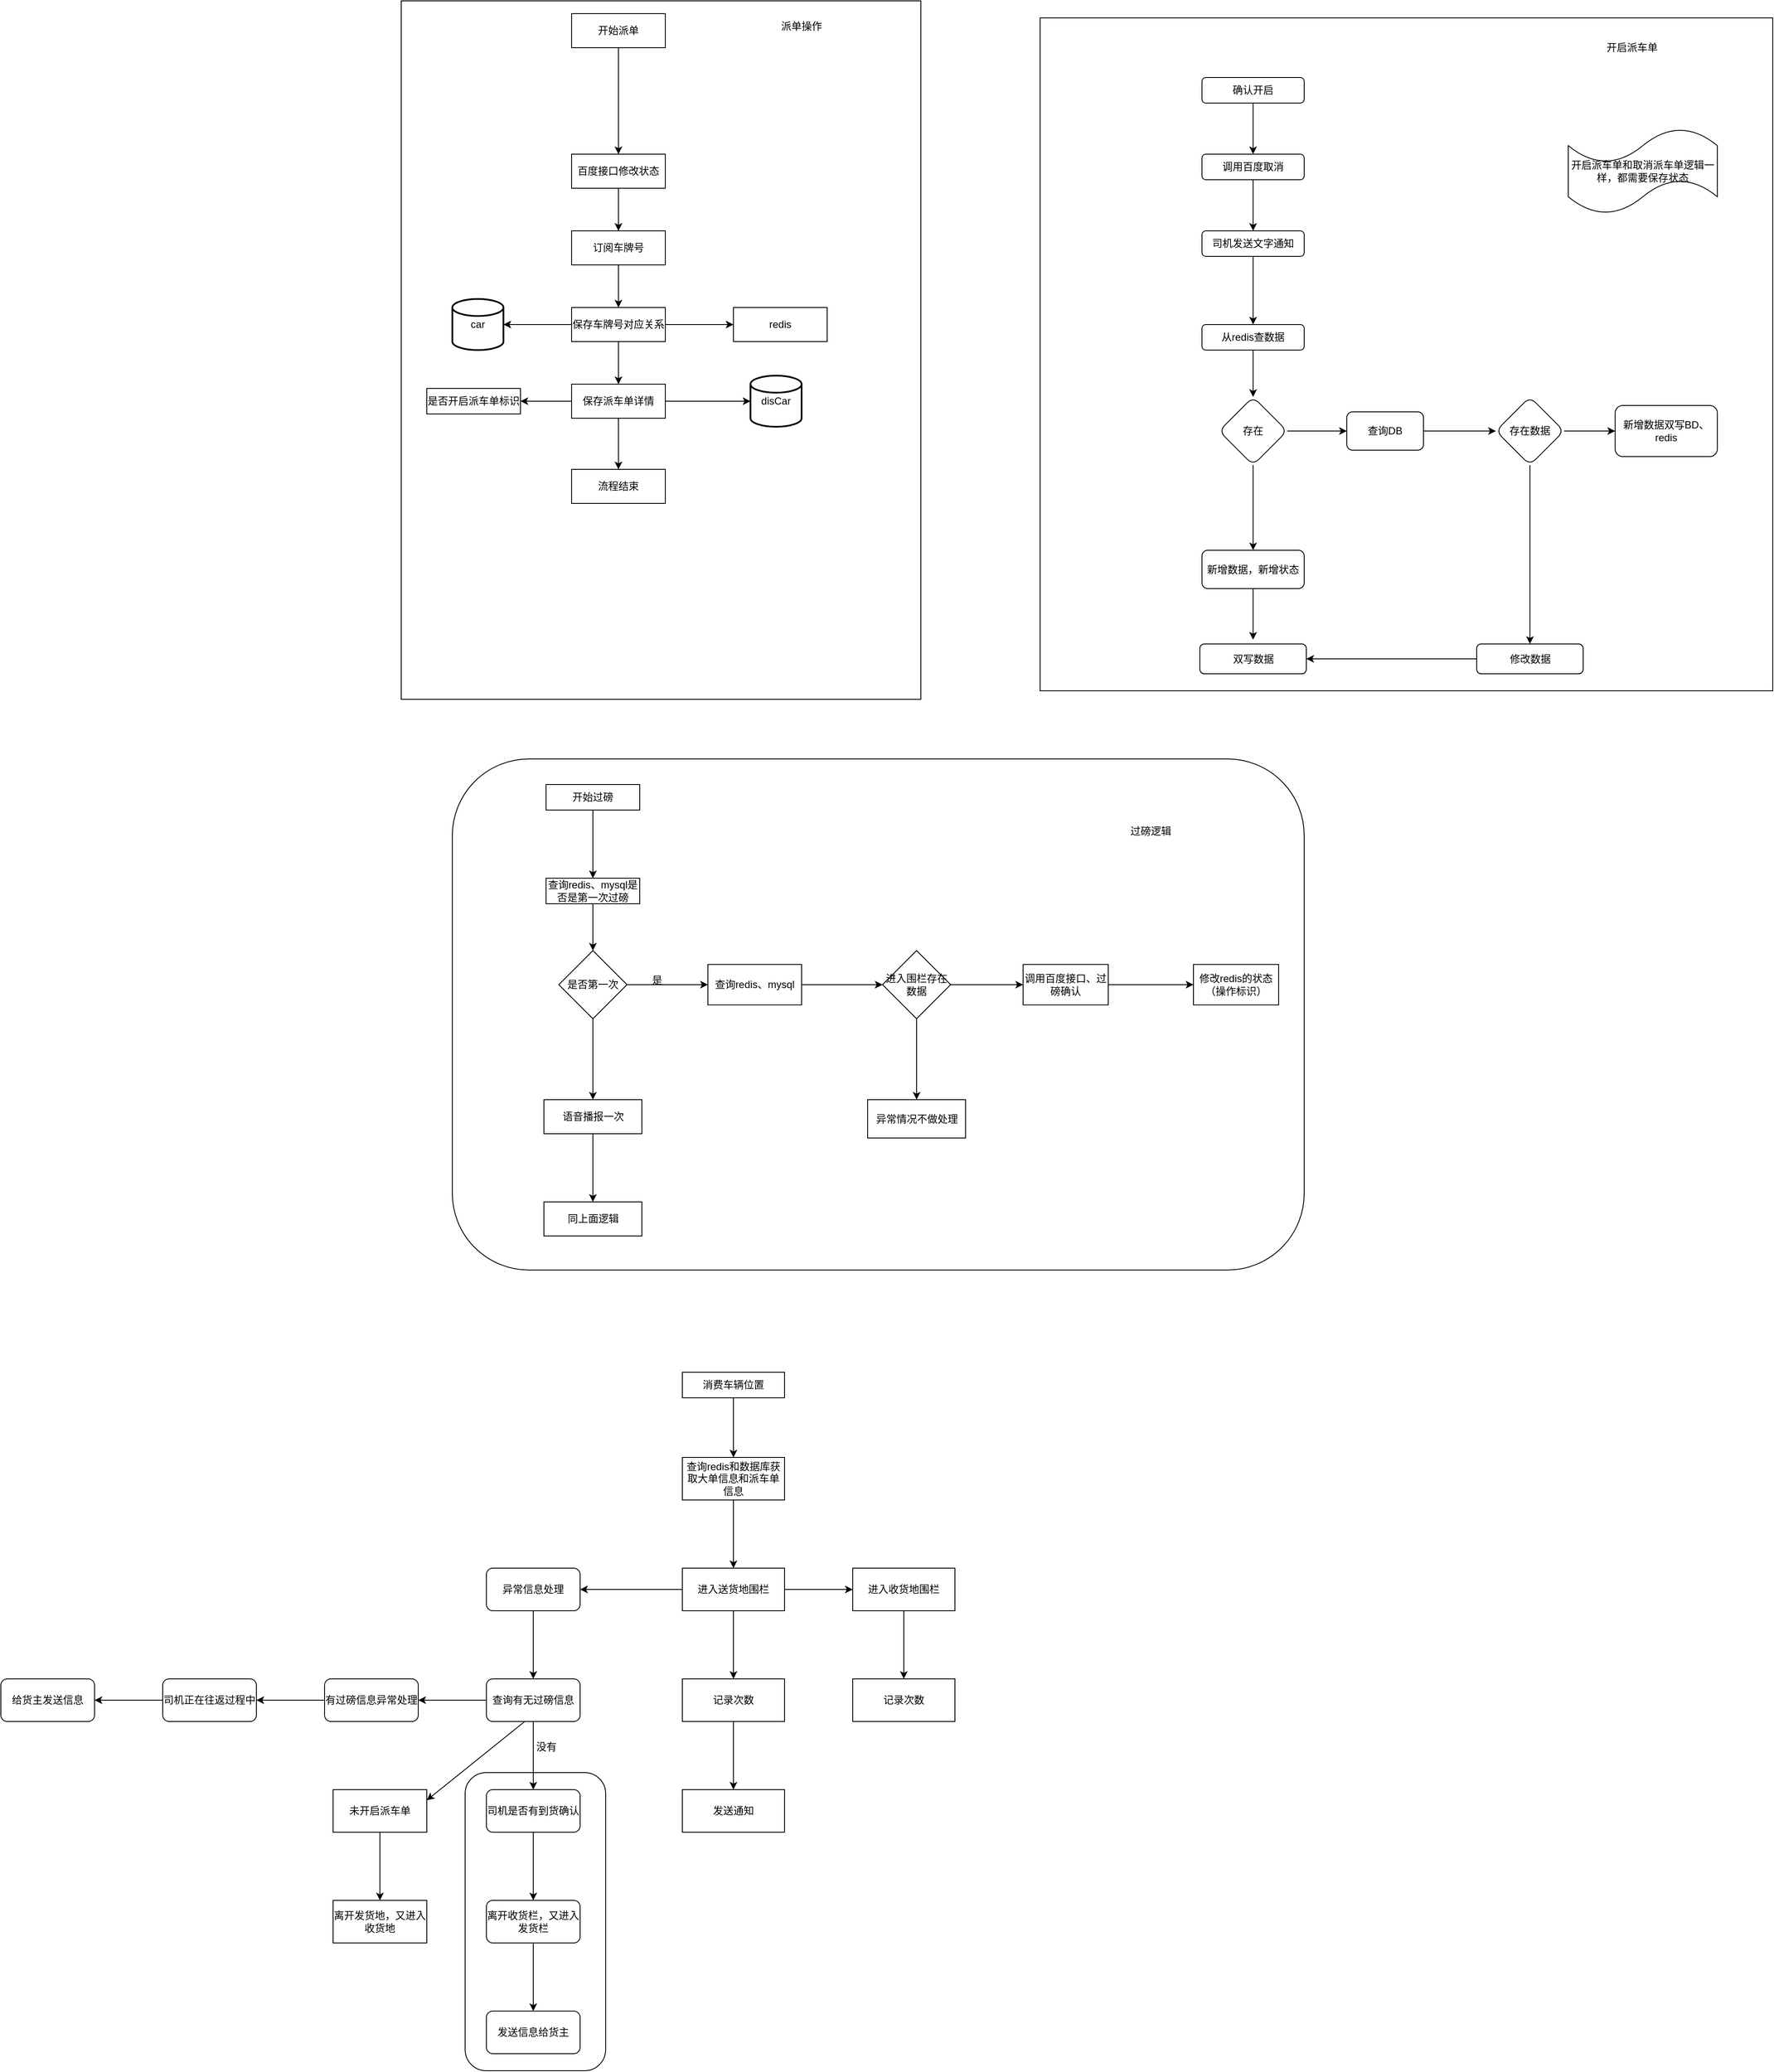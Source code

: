 <mxfile version="21.0.2" type="github" pages="3">
  <diagram name="第 1 页" id="xpgsP24Q8yST1N1dYpLn">
    <mxGraphModel dx="1655" dy="900" grid="1" gridSize="10" guides="1" tooltips="1" connect="1" arrows="1" fold="1" page="1" pageScale="1" pageWidth="2339" pageHeight="3300" math="0" shadow="0">
      <root>
        <mxCell id="0" />
        <mxCell id="1" parent="0" />
        <mxCell id="80T7CH2zztr_whJAa2gL-91" value="" style="rounded=1;whiteSpace=wrap;html=1;labelBackgroundColor=none;" parent="1" vertex="1">
          <mxGeometry x="610" y="960" width="1000" height="600" as="geometry" />
        </mxCell>
        <mxCell id="80T7CH2zztr_whJAa2gL-60" value="" style="rounded=0;whiteSpace=wrap;html=1;container=0;labelBackgroundColor=none;" parent="1" vertex="1">
          <mxGeometry x="1300" y="90" width="860" height="790" as="geometry" />
        </mxCell>
        <mxCell id="80T7CH2zztr_whJAa2gL-34" value="" style="edgeStyle=orthogonalEdgeStyle;rounded=0;orthogonalLoop=1;jettySize=auto;html=1;labelBackgroundColor=none;fontColor=default;" parent="1" source="80T7CH2zztr_whJAa2gL-32" target="80T7CH2zztr_whJAa2gL-33" edge="1">
          <mxGeometry relative="1" as="geometry" />
        </mxCell>
        <mxCell id="80T7CH2zztr_whJAa2gL-32" value="确认开启" style="rounded=1;whiteSpace=wrap;html=1;labelBackgroundColor=none;" parent="1" vertex="1">
          <mxGeometry x="1490" y="160" width="120" height="30" as="geometry" />
        </mxCell>
        <mxCell id="80T7CH2zztr_whJAa2gL-36" value="" style="edgeStyle=orthogonalEdgeStyle;rounded=0;orthogonalLoop=1;jettySize=auto;html=1;labelBackgroundColor=none;fontColor=default;" parent="1" source="80T7CH2zztr_whJAa2gL-33" target="80T7CH2zztr_whJAa2gL-35" edge="1">
          <mxGeometry relative="1" as="geometry" />
        </mxCell>
        <mxCell id="80T7CH2zztr_whJAa2gL-33" value="调用百度取消" style="rounded=1;whiteSpace=wrap;html=1;labelBackgroundColor=none;" parent="1" vertex="1">
          <mxGeometry x="1490" y="250" width="120" height="30" as="geometry" />
        </mxCell>
        <mxCell id="80T7CH2zztr_whJAa2gL-40" value="" style="edgeStyle=orthogonalEdgeStyle;rounded=0;orthogonalLoop=1;jettySize=auto;html=1;labelBackgroundColor=none;fontColor=default;" parent="1" source="80T7CH2zztr_whJAa2gL-35" target="80T7CH2zztr_whJAa2gL-39" edge="1">
          <mxGeometry relative="1" as="geometry" />
        </mxCell>
        <mxCell id="80T7CH2zztr_whJAa2gL-35" value="司机发送文字通知" style="rounded=1;whiteSpace=wrap;html=1;labelBackgroundColor=none;" parent="1" vertex="1">
          <mxGeometry x="1490" y="340" width="120" height="30" as="geometry" />
        </mxCell>
        <mxCell id="80T7CH2zztr_whJAa2gL-42" value="" style="edgeStyle=orthogonalEdgeStyle;rounded=0;orthogonalLoop=1;jettySize=auto;html=1;labelBackgroundColor=none;fontColor=default;" parent="1" source="80T7CH2zztr_whJAa2gL-39" target="80T7CH2zztr_whJAa2gL-41" edge="1">
          <mxGeometry relative="1" as="geometry" />
        </mxCell>
        <mxCell id="80T7CH2zztr_whJAa2gL-39" value="从redis查数据" style="rounded=1;whiteSpace=wrap;html=1;labelBackgroundColor=none;" parent="1" vertex="1">
          <mxGeometry x="1490" y="450" width="120" height="30" as="geometry" />
        </mxCell>
        <mxCell id="80T7CH2zztr_whJAa2gL-44" value="" style="edgeStyle=orthogonalEdgeStyle;rounded=0;orthogonalLoop=1;jettySize=auto;html=1;labelBackgroundColor=none;fontColor=default;" parent="1" source="80T7CH2zztr_whJAa2gL-41" target="80T7CH2zztr_whJAa2gL-43" edge="1">
          <mxGeometry relative="1" as="geometry" />
        </mxCell>
        <mxCell id="80T7CH2zztr_whJAa2gL-48" value="" style="edgeStyle=orthogonalEdgeStyle;rounded=0;orthogonalLoop=1;jettySize=auto;html=1;labelBackgroundColor=none;fontColor=default;" parent="1" source="80T7CH2zztr_whJAa2gL-41" target="80T7CH2zztr_whJAa2gL-47" edge="1">
          <mxGeometry relative="1" as="geometry" />
        </mxCell>
        <mxCell id="80T7CH2zztr_whJAa2gL-41" value="存在" style="rhombus;whiteSpace=wrap;html=1;rounded=1;labelBackgroundColor=none;" parent="1" vertex="1">
          <mxGeometry x="1510" y="535" width="80" height="80" as="geometry" />
        </mxCell>
        <mxCell id="80T7CH2zztr_whJAa2gL-52" value="" style="edgeStyle=orthogonalEdgeStyle;rounded=0;orthogonalLoop=1;jettySize=auto;html=1;labelBackgroundColor=none;fontColor=default;" parent="1" source="80T7CH2zztr_whJAa2gL-43" target="80T7CH2zztr_whJAa2gL-51" edge="1">
          <mxGeometry relative="1" as="geometry" />
        </mxCell>
        <mxCell id="80T7CH2zztr_whJAa2gL-43" value="查询DB" style="whiteSpace=wrap;html=1;rounded=1;labelBackgroundColor=none;" parent="1" vertex="1">
          <mxGeometry x="1660" y="552.5" width="90" height="45" as="geometry" />
        </mxCell>
        <mxCell id="80T7CH2zztr_whJAa2gL-59" value="" style="edgeStyle=orthogonalEdgeStyle;rounded=0;orthogonalLoop=1;jettySize=auto;html=1;labelBackgroundColor=none;fontColor=default;" parent="1" source="80T7CH2zztr_whJAa2gL-47" edge="1">
          <mxGeometry relative="1" as="geometry">
            <mxPoint x="1550" y="820" as="targetPoint" />
          </mxGeometry>
        </mxCell>
        <mxCell id="80T7CH2zztr_whJAa2gL-47" value="新增数据，新增状态" style="whiteSpace=wrap;html=1;rounded=1;labelBackgroundColor=none;" parent="1" vertex="1">
          <mxGeometry x="1490" y="715" width="120" height="45" as="geometry" />
        </mxCell>
        <mxCell id="80T7CH2zztr_whJAa2gL-54" value="" style="edgeStyle=orthogonalEdgeStyle;rounded=0;orthogonalLoop=1;jettySize=auto;html=1;labelBackgroundColor=none;fontColor=default;" parent="1" source="80T7CH2zztr_whJAa2gL-51" target="80T7CH2zztr_whJAa2gL-53" edge="1">
          <mxGeometry relative="1" as="geometry" />
        </mxCell>
        <mxCell id="80T7CH2zztr_whJAa2gL-56" value="" style="edgeStyle=orthogonalEdgeStyle;rounded=0;orthogonalLoop=1;jettySize=auto;html=1;labelBackgroundColor=none;fontColor=default;" parent="1" source="80T7CH2zztr_whJAa2gL-51" target="80T7CH2zztr_whJAa2gL-55" edge="1">
          <mxGeometry relative="1" as="geometry" />
        </mxCell>
        <mxCell id="80T7CH2zztr_whJAa2gL-51" value="存在数据" style="rhombus;whiteSpace=wrap;html=1;rounded=1;labelBackgroundColor=none;" parent="1" vertex="1">
          <mxGeometry x="1835" y="535" width="80" height="80" as="geometry" />
        </mxCell>
        <mxCell id="80T7CH2zztr_whJAa2gL-53" value="新增数据双写BD、redis" style="whiteSpace=wrap;html=1;rounded=1;labelBackgroundColor=none;" parent="1" vertex="1">
          <mxGeometry x="1975" y="545" width="120" height="60" as="geometry" />
        </mxCell>
        <mxCell id="80T7CH2zztr_whJAa2gL-66" value="" style="edgeStyle=orthogonalEdgeStyle;rounded=0;orthogonalLoop=1;jettySize=auto;html=1;labelBackgroundColor=none;fontColor=default;" parent="1" source="80T7CH2zztr_whJAa2gL-55" target="80T7CH2zztr_whJAa2gL-65" edge="1">
          <mxGeometry relative="1" as="geometry" />
        </mxCell>
        <mxCell id="80T7CH2zztr_whJAa2gL-55" value="修改数据" style="whiteSpace=wrap;html=1;rounded=1;labelBackgroundColor=none;" parent="1" vertex="1">
          <mxGeometry x="1812.5" y="825" width="125" height="35" as="geometry" />
        </mxCell>
        <mxCell id="80T7CH2zztr_whJAa2gL-65" value="双写数据" style="whiteSpace=wrap;html=1;rounded=1;labelBackgroundColor=none;" parent="1" vertex="1">
          <mxGeometry x="1487.5" y="825" width="125" height="35" as="geometry" />
        </mxCell>
        <mxCell id="80T7CH2zztr_whJAa2gL-67" value="开启派车单" style="text;html=1;strokeColor=none;fillColor=none;align=center;verticalAlign=middle;whiteSpace=wrap;rounded=0;labelBackgroundColor=none;" parent="1" vertex="1">
          <mxGeometry x="1950" y="110" width="90" height="30" as="geometry" />
        </mxCell>
        <mxCell id="80T7CH2zztr_whJAa2gL-70" value="" style="edgeStyle=orthogonalEdgeStyle;rounded=0;orthogonalLoop=1;jettySize=auto;html=1;labelBackgroundColor=none;fontColor=default;" parent="1" source="80T7CH2zztr_whJAa2gL-68" target="80T7CH2zztr_whJAa2gL-69" edge="1">
          <mxGeometry relative="1" as="geometry" />
        </mxCell>
        <mxCell id="80T7CH2zztr_whJAa2gL-68" value="开始过磅" style="rounded=0;whiteSpace=wrap;html=1;labelBackgroundColor=none;" parent="1" vertex="1">
          <mxGeometry x="720" y="990" width="110" height="30" as="geometry" />
        </mxCell>
        <mxCell id="80T7CH2zztr_whJAa2gL-72" value="" style="edgeStyle=orthogonalEdgeStyle;rounded=0;orthogonalLoop=1;jettySize=auto;html=1;labelBackgroundColor=none;fontColor=default;" parent="1" source="80T7CH2zztr_whJAa2gL-69" target="80T7CH2zztr_whJAa2gL-71" edge="1">
          <mxGeometry relative="1" as="geometry" />
        </mxCell>
        <mxCell id="80T7CH2zztr_whJAa2gL-69" value="查询redis、mysql是否是第一次过磅" style="rounded=0;whiteSpace=wrap;html=1;labelBackgroundColor=none;" parent="1" vertex="1">
          <mxGeometry x="720" y="1100" width="110" height="30" as="geometry" />
        </mxCell>
        <mxCell id="80T7CH2zztr_whJAa2gL-74" value="" style="edgeStyle=orthogonalEdgeStyle;rounded=0;orthogonalLoop=1;jettySize=auto;html=1;labelBackgroundColor=none;fontColor=default;" parent="1" source="80T7CH2zztr_whJAa2gL-71" target="80T7CH2zztr_whJAa2gL-73" edge="1">
          <mxGeometry relative="1" as="geometry" />
        </mxCell>
        <mxCell id="80T7CH2zztr_whJAa2gL-88" value="" style="edgeStyle=orthogonalEdgeStyle;rounded=0;orthogonalLoop=1;jettySize=auto;html=1;labelBackgroundColor=none;fontColor=default;" parent="1" source="80T7CH2zztr_whJAa2gL-71" target="80T7CH2zztr_whJAa2gL-87" edge="1">
          <mxGeometry relative="1" as="geometry" />
        </mxCell>
        <mxCell id="80T7CH2zztr_whJAa2gL-71" value="是否第一次" style="rhombus;whiteSpace=wrap;html=1;rounded=0;labelBackgroundColor=none;" parent="1" vertex="1">
          <mxGeometry x="735" y="1185" width="80" height="80" as="geometry" />
        </mxCell>
        <mxCell id="80T7CH2zztr_whJAa2gL-78" value="" style="edgeStyle=orthogonalEdgeStyle;rounded=0;orthogonalLoop=1;jettySize=auto;html=1;labelBackgroundColor=none;fontColor=default;" parent="1" source="80T7CH2zztr_whJAa2gL-73" target="80T7CH2zztr_whJAa2gL-77" edge="1">
          <mxGeometry relative="1" as="geometry" />
        </mxCell>
        <mxCell id="80T7CH2zztr_whJAa2gL-73" value="查询redis、mysql" style="whiteSpace=wrap;html=1;rounded=0;labelBackgroundColor=none;" parent="1" vertex="1">
          <mxGeometry x="910" y="1201.25" width="110" height="47.5" as="geometry" />
        </mxCell>
        <mxCell id="80T7CH2zztr_whJAa2gL-81" value="" style="edgeStyle=orthogonalEdgeStyle;rounded=0;orthogonalLoop=1;jettySize=auto;html=1;labelBackgroundColor=none;fontColor=default;" parent="1" source="80T7CH2zztr_whJAa2gL-77" target="80T7CH2zztr_whJAa2gL-80" edge="1">
          <mxGeometry relative="1" as="geometry" />
        </mxCell>
        <mxCell id="80T7CH2zztr_whJAa2gL-85" value="" style="edgeStyle=orthogonalEdgeStyle;rounded=0;orthogonalLoop=1;jettySize=auto;html=1;labelBackgroundColor=none;fontColor=default;" parent="1" source="80T7CH2zztr_whJAa2gL-77" target="80T7CH2zztr_whJAa2gL-84" edge="1">
          <mxGeometry relative="1" as="geometry" />
        </mxCell>
        <mxCell id="80T7CH2zztr_whJAa2gL-77" value="进入围栏存在数据" style="rhombus;whiteSpace=wrap;html=1;rounded=0;labelBackgroundColor=none;" parent="1" vertex="1">
          <mxGeometry x="1115" y="1185" width="80" height="80" as="geometry" />
        </mxCell>
        <mxCell id="80T7CH2zztr_whJAa2gL-83" value="" style="edgeStyle=orthogonalEdgeStyle;rounded=0;orthogonalLoop=1;jettySize=auto;html=1;labelBackgroundColor=none;fontColor=default;" parent="1" source="80T7CH2zztr_whJAa2gL-80" target="80T7CH2zztr_whJAa2gL-82" edge="1">
          <mxGeometry relative="1" as="geometry" />
        </mxCell>
        <mxCell id="80T7CH2zztr_whJAa2gL-80" value="调用百度接口、过磅确认" style="whiteSpace=wrap;html=1;rounded=0;labelBackgroundColor=none;" parent="1" vertex="1">
          <mxGeometry x="1280" y="1201.25" width="100" height="47.5" as="geometry" />
        </mxCell>
        <mxCell id="80T7CH2zztr_whJAa2gL-82" value="修改redis的状态（操作标识）" style="whiteSpace=wrap;html=1;rounded=0;labelBackgroundColor=none;" parent="1" vertex="1">
          <mxGeometry x="1480" y="1201.25" width="100" height="47.5" as="geometry" />
        </mxCell>
        <mxCell id="80T7CH2zztr_whJAa2gL-84" value="异常情况不做处理" style="whiteSpace=wrap;html=1;rounded=0;labelBackgroundColor=none;" parent="1" vertex="1">
          <mxGeometry x="1097.5" y="1360" width="115" height="45" as="geometry" />
        </mxCell>
        <mxCell id="80T7CH2zztr_whJAa2gL-86" value="是" style="text;html=1;align=center;verticalAlign=middle;resizable=0;points=[];autosize=1;strokeColor=none;fillColor=none;labelBackgroundColor=none;" parent="1" vertex="1">
          <mxGeometry x="830" y="1205" width="40" height="30" as="geometry" />
        </mxCell>
        <mxCell id="80T7CH2zztr_whJAa2gL-90" value="" style="edgeStyle=orthogonalEdgeStyle;rounded=0;orthogonalLoop=1;jettySize=auto;html=1;labelBackgroundColor=none;fontColor=default;" parent="1" source="80T7CH2zztr_whJAa2gL-87" target="80T7CH2zztr_whJAa2gL-89" edge="1">
          <mxGeometry relative="1" as="geometry" />
        </mxCell>
        <mxCell id="80T7CH2zztr_whJAa2gL-87" value="语音播报一次" style="whiteSpace=wrap;html=1;rounded=0;labelBackgroundColor=none;" parent="1" vertex="1">
          <mxGeometry x="717.5" y="1360" width="115" height="40" as="geometry" />
        </mxCell>
        <mxCell id="80T7CH2zztr_whJAa2gL-89" value="同上面逻辑" style="whiteSpace=wrap;html=1;rounded=0;labelBackgroundColor=none;" parent="1" vertex="1">
          <mxGeometry x="717.5" y="1480" width="115" height="40" as="geometry" />
        </mxCell>
        <mxCell id="80T7CH2zztr_whJAa2gL-92" value="过磅逻辑" style="text;html=1;strokeColor=none;fillColor=none;align=center;verticalAlign=middle;whiteSpace=wrap;rounded=0;labelBackgroundColor=none;" parent="1" vertex="1">
          <mxGeometry x="1400" y="1030" width="60" height="30" as="geometry" />
        </mxCell>
        <mxCell id="80T7CH2zztr_whJAa2gL-93" value="开启派车单和取消派车单逻辑一样，都需要保存状态" style="shape=tape;whiteSpace=wrap;html=1;labelBackgroundColor=none;" parent="1" vertex="1">
          <mxGeometry x="1920" y="220" width="175" height="100" as="geometry" />
        </mxCell>
        <mxCell id="80T7CH2zztr_whJAa2gL-133" value="" style="edgeStyle=orthogonalEdgeStyle;rounded=0;orthogonalLoop=1;jettySize=auto;html=1;labelBackgroundColor=none;fontColor=default;" parent="1" source="80T7CH2zztr_whJAa2gL-130" target="80T7CH2zztr_whJAa2gL-132" edge="1">
          <mxGeometry relative="1" as="geometry" />
        </mxCell>
        <mxCell id="80T7CH2zztr_whJAa2gL-132" value="给货主发送信息" style="rounded=1;whiteSpace=wrap;html=1;labelBackgroundColor=none;" parent="1" vertex="1">
          <mxGeometry x="80" y="2040" width="110" height="50" as="geometry" />
        </mxCell>
        <mxCell id="hD3RiUdLxanTRxSvfHo--1" value="" style="group" vertex="1" connectable="0" parent="1">
          <mxGeometry x="550" y="70" width="610" height="820" as="geometry" />
        </mxCell>
        <mxCell id="80T7CH2zztr_whJAa2gL-30" value="" style="rounded=0;whiteSpace=wrap;html=1;labelBackgroundColor=none;" parent="hD3RiUdLxanTRxSvfHo--1" vertex="1">
          <mxGeometry width="610" height="820" as="geometry" />
        </mxCell>
        <mxCell id="80T7CH2zztr_whJAa2gL-3" value="开始派单" style="rounded=0;whiteSpace=wrap;html=1;labelBackgroundColor=none;" parent="hD3RiUdLxanTRxSvfHo--1" vertex="1">
          <mxGeometry x="200" y="15" width="110" height="40" as="geometry" />
        </mxCell>
        <mxCell id="80T7CH2zztr_whJAa2gL-6" value="百度接口修改状态" style="html=1;whiteSpace=wrap;labelBackgroundColor=none;" parent="hD3RiUdLxanTRxSvfHo--1" vertex="1">
          <mxGeometry x="200" y="180" width="110" height="40" as="geometry" />
        </mxCell>
        <mxCell id="80T7CH2zztr_whJAa2gL-8" value="" style="edgeStyle=orthogonalEdgeStyle;rounded=0;orthogonalLoop=1;jettySize=auto;html=1;labelBackgroundColor=none;fontColor=default;" parent="hD3RiUdLxanTRxSvfHo--1" source="80T7CH2zztr_whJAa2gL-3" target="80T7CH2zztr_whJAa2gL-6" edge="1">
          <mxGeometry relative="1" as="geometry" />
        </mxCell>
        <mxCell id="80T7CH2zztr_whJAa2gL-24" value="订阅车牌号" style="html=1;whiteSpace=wrap;labelBackgroundColor=none;" parent="hD3RiUdLxanTRxSvfHo--1" vertex="1">
          <mxGeometry x="200" y="270" width="110" height="40" as="geometry" />
        </mxCell>
        <mxCell id="80T7CH2zztr_whJAa2gL-25" value="" style="edgeStyle=orthogonalEdgeStyle;rounded=0;orthogonalLoop=1;jettySize=auto;html=1;labelBackgroundColor=none;fontColor=default;" parent="hD3RiUdLxanTRxSvfHo--1" source="80T7CH2zztr_whJAa2gL-6" target="80T7CH2zztr_whJAa2gL-24" edge="1">
          <mxGeometry relative="1" as="geometry" />
        </mxCell>
        <mxCell id="80T7CH2zztr_whJAa2gL-28" value="" style="edgeStyle=orthogonalEdgeStyle;rounded=0;orthogonalLoop=1;jettySize=auto;html=1;labelBackgroundColor=none;fontColor=default;" parent="hD3RiUdLxanTRxSvfHo--1" source="80T7CH2zztr_whJAa2gL-5" edge="1">
          <mxGeometry relative="1" as="geometry">
            <mxPoint x="120" y="380" as="targetPoint" />
          </mxGeometry>
        </mxCell>
        <mxCell id="80T7CH2zztr_whJAa2gL-5" value="保存车牌号对应关系" style="html=1;whiteSpace=wrap;labelBackgroundColor=none;" parent="hD3RiUdLxanTRxSvfHo--1" vertex="1">
          <mxGeometry x="200" y="360" width="110" height="40" as="geometry" />
        </mxCell>
        <mxCell id="80T7CH2zztr_whJAa2gL-26" value="" style="edgeStyle=orthogonalEdgeStyle;rounded=0;orthogonalLoop=1;jettySize=auto;html=1;labelBackgroundColor=none;fontColor=default;" parent="hD3RiUdLxanTRxSvfHo--1" source="80T7CH2zztr_whJAa2gL-24" target="80T7CH2zztr_whJAa2gL-5" edge="1">
          <mxGeometry relative="1" as="geometry" />
        </mxCell>
        <mxCell id="80T7CH2zztr_whJAa2gL-7" value="保存派车单详情" style="html=1;whiteSpace=wrap;labelBackgroundColor=none;" parent="hD3RiUdLxanTRxSvfHo--1" vertex="1">
          <mxGeometry x="200" y="450" width="110" height="40" as="geometry" />
        </mxCell>
        <mxCell id="80T7CH2zztr_whJAa2gL-10" value="" style="edgeStyle=orthogonalEdgeStyle;rounded=0;orthogonalLoop=1;jettySize=auto;html=1;labelBackgroundColor=none;fontColor=default;" parent="hD3RiUdLxanTRxSvfHo--1" source="80T7CH2zztr_whJAa2gL-5" target="80T7CH2zztr_whJAa2gL-7" edge="1">
          <mxGeometry relative="1" as="geometry" />
        </mxCell>
        <mxCell id="80T7CH2zztr_whJAa2gL-11" value="disCar" style="strokeWidth=2;html=1;shape=mxgraph.flowchart.database;whiteSpace=wrap;labelBackgroundColor=none;" parent="hD3RiUdLxanTRxSvfHo--1" vertex="1">
          <mxGeometry x="410" y="440" width="60" height="60" as="geometry" />
        </mxCell>
        <mxCell id="80T7CH2zztr_whJAa2gL-12" value="" style="edgeStyle=orthogonalEdgeStyle;rounded=0;orthogonalLoop=1;jettySize=auto;html=1;labelBackgroundColor=none;fontColor=default;" parent="hD3RiUdLxanTRxSvfHo--1" source="80T7CH2zztr_whJAa2gL-7" target="80T7CH2zztr_whJAa2gL-11" edge="1">
          <mxGeometry relative="1" as="geometry" />
        </mxCell>
        <mxCell id="80T7CH2zztr_whJAa2gL-15" value="redis" style="html=1;whiteSpace=wrap;labelBackgroundColor=none;" parent="hD3RiUdLxanTRxSvfHo--1" vertex="1">
          <mxGeometry x="390" y="360" width="110" height="40" as="geometry" />
        </mxCell>
        <mxCell id="80T7CH2zztr_whJAa2gL-16" value="" style="edgeStyle=orthogonalEdgeStyle;rounded=0;orthogonalLoop=1;jettySize=auto;html=1;labelBackgroundColor=none;fontColor=default;" parent="hD3RiUdLxanTRxSvfHo--1" source="80T7CH2zztr_whJAa2gL-5" target="80T7CH2zztr_whJAa2gL-15" edge="1">
          <mxGeometry relative="1" as="geometry" />
        </mxCell>
        <mxCell id="80T7CH2zztr_whJAa2gL-29" value="car" style="strokeWidth=2;html=1;shape=mxgraph.flowchart.database;whiteSpace=wrap;labelBackgroundColor=none;" parent="hD3RiUdLxanTRxSvfHo--1" vertex="1">
          <mxGeometry x="60" y="350" width="60" height="60" as="geometry" />
        </mxCell>
        <mxCell id="80T7CH2zztr_whJAa2gL-31" value="派单操作" style="text;html=1;strokeColor=none;fillColor=none;align=center;verticalAlign=middle;whiteSpace=wrap;rounded=0;labelBackgroundColor=none;" parent="hD3RiUdLxanTRxSvfHo--1" vertex="1">
          <mxGeometry x="440" y="15" width="60" height="30" as="geometry" />
        </mxCell>
        <mxCell id="80T7CH2zztr_whJAa2gL-37" value="流程结束" style="html=1;whiteSpace=wrap;labelBackgroundColor=none;" parent="hD3RiUdLxanTRxSvfHo--1" vertex="1">
          <mxGeometry x="200" y="550" width="110" height="40" as="geometry" />
        </mxCell>
        <mxCell id="80T7CH2zztr_whJAa2gL-38" value="" style="edgeStyle=orthogonalEdgeStyle;rounded=0;orthogonalLoop=1;jettySize=auto;html=1;labelBackgroundColor=none;fontColor=default;" parent="hD3RiUdLxanTRxSvfHo--1" source="80T7CH2zztr_whJAa2gL-7" target="80T7CH2zztr_whJAa2gL-37" edge="1">
          <mxGeometry relative="1" as="geometry" />
        </mxCell>
        <mxCell id="80T7CH2zztr_whJAa2gL-94" value="是否开启派车单标识" style="html=1;whiteSpace=wrap;labelBackgroundColor=none;" parent="hD3RiUdLxanTRxSvfHo--1" vertex="1">
          <mxGeometry x="30" y="455" width="110" height="30" as="geometry" />
        </mxCell>
        <mxCell id="80T7CH2zztr_whJAa2gL-95" value="" style="edgeStyle=orthogonalEdgeStyle;rounded=0;orthogonalLoop=1;jettySize=auto;html=1;labelBackgroundColor=none;fontColor=default;" parent="hD3RiUdLxanTRxSvfHo--1" source="80T7CH2zztr_whJAa2gL-7" target="80T7CH2zztr_whJAa2gL-94" edge="1">
          <mxGeometry relative="1" as="geometry" />
        </mxCell>
        <mxCell id="Lbk4tnAbLGAhuCGqR0RS-1" value="" style="group" vertex="1" connectable="0" parent="1">
          <mxGeometry x="270" y="1680" width="930" height="820" as="geometry" />
        </mxCell>
        <mxCell id="80T7CH2zztr_whJAa2gL-135" value="" style="rounded=1;whiteSpace=wrap;html=1;labelBackgroundColor=none;" parent="Lbk4tnAbLGAhuCGqR0RS-1" vertex="1">
          <mxGeometry x="355" y="470" width="165" height="350" as="geometry" />
        </mxCell>
        <mxCell id="80T7CH2zztr_whJAa2gL-96" value="消费车辆位置" style="rounded=0;whiteSpace=wrap;html=1;labelBackgroundColor=none;" parent="Lbk4tnAbLGAhuCGqR0RS-1" vertex="1">
          <mxGeometry x="610" width="120" height="30" as="geometry" />
        </mxCell>
        <mxCell id="80T7CH2zztr_whJAa2gL-97" value="查询redis和数据库获取大单信息和派车单信息" style="rounded=0;whiteSpace=wrap;html=1;labelBackgroundColor=none;" parent="Lbk4tnAbLGAhuCGqR0RS-1" vertex="1">
          <mxGeometry x="610" y="100" width="120" height="50" as="geometry" />
        </mxCell>
        <mxCell id="80T7CH2zztr_whJAa2gL-98" value="" style="edgeStyle=orthogonalEdgeStyle;rounded=0;orthogonalLoop=1;jettySize=auto;html=1;labelBackgroundColor=none;fontColor=default;" parent="Lbk4tnAbLGAhuCGqR0RS-1" source="80T7CH2zztr_whJAa2gL-96" target="80T7CH2zztr_whJAa2gL-97" edge="1">
          <mxGeometry relative="1" as="geometry" />
        </mxCell>
        <mxCell id="80T7CH2zztr_whJAa2gL-99" value="进入送货地围栏" style="rounded=0;whiteSpace=wrap;html=1;labelBackgroundColor=none;" parent="Lbk4tnAbLGAhuCGqR0RS-1" vertex="1">
          <mxGeometry x="610" y="230" width="120" height="50" as="geometry" />
        </mxCell>
        <mxCell id="80T7CH2zztr_whJAa2gL-100" value="" style="edgeStyle=orthogonalEdgeStyle;rounded=0;orthogonalLoop=1;jettySize=auto;html=1;labelBackgroundColor=none;fontColor=default;" parent="Lbk4tnAbLGAhuCGqR0RS-1" source="80T7CH2zztr_whJAa2gL-97" target="80T7CH2zztr_whJAa2gL-99" edge="1">
          <mxGeometry relative="1" as="geometry" />
        </mxCell>
        <mxCell id="80T7CH2zztr_whJAa2gL-101" value="进入收货地围栏" style="rounded=0;whiteSpace=wrap;html=1;labelBackgroundColor=none;" parent="Lbk4tnAbLGAhuCGqR0RS-1" vertex="1">
          <mxGeometry x="810" y="230" width="120" height="50" as="geometry" />
        </mxCell>
        <mxCell id="80T7CH2zztr_whJAa2gL-102" value="" style="edgeStyle=orthogonalEdgeStyle;rounded=0;orthogonalLoop=1;jettySize=auto;html=1;labelBackgroundColor=none;fontColor=default;" parent="Lbk4tnAbLGAhuCGqR0RS-1" source="80T7CH2zztr_whJAa2gL-99" target="80T7CH2zztr_whJAa2gL-101" edge="1">
          <mxGeometry relative="1" as="geometry" />
        </mxCell>
        <mxCell id="80T7CH2zztr_whJAa2gL-103" value="异常信息处理" style="rounded=1;whiteSpace=wrap;html=1;labelBackgroundColor=none;" parent="Lbk4tnAbLGAhuCGqR0RS-1" vertex="1">
          <mxGeometry x="380" y="230" width="110" height="50" as="geometry" />
        </mxCell>
        <mxCell id="80T7CH2zztr_whJAa2gL-104" style="edgeStyle=orthogonalEdgeStyle;rounded=0;orthogonalLoop=1;jettySize=auto;html=1;entryX=1;entryY=0.5;entryDx=0;entryDy=0;labelBackgroundColor=none;fontColor=default;" parent="Lbk4tnAbLGAhuCGqR0RS-1" source="80T7CH2zztr_whJAa2gL-99" target="80T7CH2zztr_whJAa2gL-103" edge="1">
          <mxGeometry relative="1" as="geometry" />
        </mxCell>
        <mxCell id="80T7CH2zztr_whJAa2gL-106" value="记录次数" style="rounded=0;whiteSpace=wrap;html=1;labelBackgroundColor=none;" parent="Lbk4tnAbLGAhuCGqR0RS-1" vertex="1">
          <mxGeometry x="610" y="360" width="120" height="50" as="geometry" />
        </mxCell>
        <mxCell id="80T7CH2zztr_whJAa2gL-107" value="" style="edgeStyle=orthogonalEdgeStyle;rounded=0;orthogonalLoop=1;jettySize=auto;html=1;labelBackgroundColor=none;fontColor=default;" parent="Lbk4tnAbLGAhuCGqR0RS-1" source="80T7CH2zztr_whJAa2gL-99" target="80T7CH2zztr_whJAa2gL-106" edge="1">
          <mxGeometry relative="1" as="geometry" />
        </mxCell>
        <mxCell id="80T7CH2zztr_whJAa2gL-108" value="记录次数" style="rounded=0;whiteSpace=wrap;html=1;labelBackgroundColor=none;" parent="Lbk4tnAbLGAhuCGqR0RS-1" vertex="1">
          <mxGeometry x="810" y="360" width="120" height="50" as="geometry" />
        </mxCell>
        <mxCell id="80T7CH2zztr_whJAa2gL-109" value="" style="edgeStyle=orthogonalEdgeStyle;rounded=0;orthogonalLoop=1;jettySize=auto;html=1;labelBackgroundColor=none;fontColor=default;" parent="Lbk4tnAbLGAhuCGqR0RS-1" source="80T7CH2zztr_whJAa2gL-101" target="80T7CH2zztr_whJAa2gL-108" edge="1">
          <mxGeometry relative="1" as="geometry" />
        </mxCell>
        <mxCell id="80T7CH2zztr_whJAa2gL-110" value="发送通知" style="rounded=0;whiteSpace=wrap;html=1;labelBackgroundColor=none;" parent="Lbk4tnAbLGAhuCGqR0RS-1" vertex="1">
          <mxGeometry x="610" y="490" width="120" height="50" as="geometry" />
        </mxCell>
        <mxCell id="80T7CH2zztr_whJAa2gL-111" value="" style="edgeStyle=orthogonalEdgeStyle;rounded=0;orthogonalLoop=1;jettySize=auto;html=1;labelBackgroundColor=none;fontColor=default;" parent="Lbk4tnAbLGAhuCGqR0RS-1" source="80T7CH2zztr_whJAa2gL-106" target="80T7CH2zztr_whJAa2gL-110" edge="1">
          <mxGeometry relative="1" as="geometry" />
        </mxCell>
        <mxCell id="80T7CH2zztr_whJAa2gL-112" value="查询有无过磅信息" style="rounded=1;whiteSpace=wrap;html=1;labelBackgroundColor=none;" parent="Lbk4tnAbLGAhuCGqR0RS-1" vertex="1">
          <mxGeometry x="380" y="360" width="110" height="50" as="geometry" />
        </mxCell>
        <mxCell id="80T7CH2zztr_whJAa2gL-113" value="" style="edgeStyle=orthogonalEdgeStyle;rounded=0;orthogonalLoop=1;jettySize=auto;html=1;labelBackgroundColor=none;fontColor=default;" parent="Lbk4tnAbLGAhuCGqR0RS-1" source="80T7CH2zztr_whJAa2gL-103" target="80T7CH2zztr_whJAa2gL-112" edge="1">
          <mxGeometry relative="1" as="geometry" />
        </mxCell>
        <mxCell id="80T7CH2zztr_whJAa2gL-114" value="有过磅信息异常处理" style="rounded=1;whiteSpace=wrap;html=1;labelBackgroundColor=none;" parent="Lbk4tnAbLGAhuCGqR0RS-1" vertex="1">
          <mxGeometry x="190" y="360" width="110" height="50" as="geometry" />
        </mxCell>
        <mxCell id="80T7CH2zztr_whJAa2gL-115" value="" style="edgeStyle=orthogonalEdgeStyle;rounded=0;orthogonalLoop=1;jettySize=auto;html=1;labelBackgroundColor=none;fontColor=default;" parent="Lbk4tnAbLGAhuCGqR0RS-1" source="80T7CH2zztr_whJAa2gL-112" target="80T7CH2zztr_whJAa2gL-114" edge="1">
          <mxGeometry relative="1" as="geometry" />
        </mxCell>
        <mxCell id="80T7CH2zztr_whJAa2gL-116" value="司机是否有到货确认" style="rounded=1;whiteSpace=wrap;html=1;labelBackgroundColor=none;" parent="Lbk4tnAbLGAhuCGqR0RS-1" vertex="1">
          <mxGeometry x="380" y="490" width="110" height="50" as="geometry" />
        </mxCell>
        <mxCell id="80T7CH2zztr_whJAa2gL-117" value="" style="edgeStyle=orthogonalEdgeStyle;rounded=0;orthogonalLoop=1;jettySize=auto;html=1;labelBackgroundColor=none;fontColor=default;" parent="Lbk4tnAbLGAhuCGqR0RS-1" source="80T7CH2zztr_whJAa2gL-112" target="80T7CH2zztr_whJAa2gL-116" edge="1">
          <mxGeometry relative="1" as="geometry" />
        </mxCell>
        <mxCell id="80T7CH2zztr_whJAa2gL-120" value="离开收货栏，又进入发货栏" style="rounded=1;whiteSpace=wrap;html=1;labelBackgroundColor=none;" parent="Lbk4tnAbLGAhuCGqR0RS-1" vertex="1">
          <mxGeometry x="380" y="620" width="110" height="50" as="geometry" />
        </mxCell>
        <mxCell id="80T7CH2zztr_whJAa2gL-121" value="" style="edgeStyle=orthogonalEdgeStyle;rounded=0;orthogonalLoop=1;jettySize=auto;html=1;labelBackgroundColor=none;fontColor=default;" parent="Lbk4tnAbLGAhuCGqR0RS-1" source="80T7CH2zztr_whJAa2gL-116" target="80T7CH2zztr_whJAa2gL-120" edge="1">
          <mxGeometry relative="1" as="geometry" />
        </mxCell>
        <mxCell id="80T7CH2zztr_whJAa2gL-122" value="没有" style="text;html=1;align=center;verticalAlign=middle;resizable=0;points=[];autosize=1;strokeColor=none;fillColor=none;labelBackgroundColor=none;" parent="Lbk4tnAbLGAhuCGqR0RS-1" vertex="1">
          <mxGeometry x="425" y="425" width="50" height="30" as="geometry" />
        </mxCell>
        <mxCell id="80T7CH2zztr_whJAa2gL-123" value="发送信息给货主" style="rounded=1;whiteSpace=wrap;html=1;labelBackgroundColor=none;" parent="Lbk4tnAbLGAhuCGqR0RS-1" vertex="1">
          <mxGeometry x="380" y="750" width="110" height="50" as="geometry" />
        </mxCell>
        <mxCell id="80T7CH2zztr_whJAa2gL-124" value="" style="edgeStyle=orthogonalEdgeStyle;rounded=0;orthogonalLoop=1;jettySize=auto;html=1;labelBackgroundColor=none;fontColor=default;" parent="Lbk4tnAbLGAhuCGqR0RS-1" source="80T7CH2zztr_whJAa2gL-120" target="80T7CH2zztr_whJAa2gL-123" edge="1">
          <mxGeometry relative="1" as="geometry" />
        </mxCell>
        <mxCell id="80T7CH2zztr_whJAa2gL-125" value="未开启派车单" style="rounded=0;whiteSpace=wrap;html=1;labelBackgroundColor=none;" parent="Lbk4tnAbLGAhuCGqR0RS-1" vertex="1">
          <mxGeometry x="200" y="490" width="110" height="50" as="geometry" />
        </mxCell>
        <mxCell id="80T7CH2zztr_whJAa2gL-126" value="" style="endArrow=classic;html=1;rounded=0;entryX=1;entryY=0.25;entryDx=0;entryDy=0;labelBackgroundColor=none;fontColor=default;" parent="Lbk4tnAbLGAhuCGqR0RS-1" target="80T7CH2zztr_whJAa2gL-125" edge="1">
          <mxGeometry width="50" height="50" relative="1" as="geometry">
            <mxPoint x="425" y="410" as="sourcePoint" />
            <mxPoint x="395" y="470" as="targetPoint" />
          </mxGeometry>
        </mxCell>
        <mxCell id="80T7CH2zztr_whJAa2gL-128" value="离开发货地，又进入收货地" style="rounded=0;whiteSpace=wrap;html=1;labelBackgroundColor=none;" parent="Lbk4tnAbLGAhuCGqR0RS-1" vertex="1">
          <mxGeometry x="200" y="620" width="110" height="50" as="geometry" />
        </mxCell>
        <mxCell id="80T7CH2zztr_whJAa2gL-129" value="" style="edgeStyle=orthogonalEdgeStyle;rounded=0;orthogonalLoop=1;jettySize=auto;html=1;labelBackgroundColor=none;fontColor=default;" parent="Lbk4tnAbLGAhuCGqR0RS-1" source="80T7CH2zztr_whJAa2gL-125" target="80T7CH2zztr_whJAa2gL-128" edge="1">
          <mxGeometry relative="1" as="geometry" />
        </mxCell>
        <mxCell id="80T7CH2zztr_whJAa2gL-130" value="司机正在往返过程中" style="rounded=1;whiteSpace=wrap;html=1;labelBackgroundColor=none;" parent="Lbk4tnAbLGAhuCGqR0RS-1" vertex="1">
          <mxGeometry y="360" width="110" height="50" as="geometry" />
        </mxCell>
        <mxCell id="80T7CH2zztr_whJAa2gL-131" value="" style="edgeStyle=orthogonalEdgeStyle;rounded=0;orthogonalLoop=1;jettySize=auto;html=1;labelBackgroundColor=none;fontColor=default;" parent="Lbk4tnAbLGAhuCGqR0RS-1" source="80T7CH2zztr_whJAa2gL-114" target="80T7CH2zztr_whJAa2gL-130" edge="1">
          <mxGeometry relative="1" as="geometry" />
        </mxCell>
      </root>
    </mxGraphModel>
  </diagram>
  <diagram id="LYRumfAs5K8UenKALBHm" name="派车单开始">
    <mxGraphModel dx="1724" dy="938" grid="1" gridSize="10" guides="1" tooltips="1" connect="1" arrows="1" fold="1" page="1" pageScale="1" pageWidth="1169" pageHeight="1654" math="0" shadow="0">
      <root>
        <mxCell id="0" />
        <mxCell id="1" parent="0" />
        <mxCell id="Jkl4Xmkel2QQ04UNqyip-1" value="" style="rounded=1;whiteSpace=wrap;html=1;fillColor=#e1d5e7;strokeColor=#9673a6;" vertex="1" parent="1">
          <mxGeometry x="620" y="201.58" width="939.84" height="190" as="geometry" />
        </mxCell>
        <mxCell id="33YMb6wi-cXJhNgrvR-L-24" value="" style="edgeStyle=orthogonalEdgeStyle;rounded=0;orthogonalLoop=1;jettySize=auto;html=1;" edge="1" parent="1" source="33YMb6wi-cXJhNgrvR-L-3" target="33YMb6wi-cXJhNgrvR-L-23">
          <mxGeometry relative="1" as="geometry" />
        </mxCell>
        <mxCell id="33YMb6wi-cXJhNgrvR-L-3" value="开始派单" style="rounded=0;whiteSpace=wrap;html=1;labelBackgroundColor=none;" vertex="1" parent="1">
          <mxGeometry x="496.557" y="51.096" width="113.607" height="44.39" as="geometry" />
        </mxCell>
        <mxCell id="33YMb6wi-cXJhNgrvR-L-18" value="&lt;font style=&quot;font-size: 25px;&quot;&gt;派单操作&lt;/font&gt;" style="text;html=1;strokeColor=none;fillColor=none;align=center;verticalAlign=middle;whiteSpace=wrap;rounded=0;labelBackgroundColor=none;" vertex="1" parent="1">
          <mxGeometry x="1160" y="30" width="200" height="130" as="geometry" />
        </mxCell>
        <mxCell id="33YMb6wi-cXJhNgrvR-L-27" value="" style="edgeStyle=orthogonalEdgeStyle;rounded=0;orthogonalLoop=1;jettySize=auto;html=1;" edge="1" parent="1" source="33YMb6wi-cXJhNgrvR-L-23" target="33YMb6wi-cXJhNgrvR-L-26">
          <mxGeometry relative="1" as="geometry" />
        </mxCell>
        <mxCell id="33YMb6wi-cXJhNgrvR-L-23" value="查询数据上一单的数据" style="rounded=0;whiteSpace=wrap;html=1;labelBackgroundColor=none;" vertex="1" parent="1">
          <mxGeometry x="496.557" y="149.997" width="113.607" height="44.39" as="geometry" />
        </mxCell>
        <mxCell id="33YMb6wi-cXJhNgrvR-L-25" value="" style="group" vertex="1" connectable="0" parent="1">
          <mxGeometry x="320.984" y="469.996" width="485.41" height="480.004" as="geometry" />
        </mxCell>
        <mxCell id="33YMb6wi-cXJhNgrvR-L-4" value="生成派车单" style="html=1;whiteSpace=wrap;labelBackgroundColor=none;" vertex="1" parent="33YMb6wi-cXJhNgrvR-L-25">
          <mxGeometry x="175.574" width="113.607" height="44.39" as="geometry" />
        </mxCell>
        <mxCell id="33YMb6wi-cXJhNgrvR-L-6" value="百度订阅车牌号位置信息" style="html=1;whiteSpace=wrap;labelBackgroundColor=none;" vertex="1" parent="33YMb6wi-cXJhNgrvR-L-25">
          <mxGeometry x="175.574" y="109.638" width="113.607" height="44.39" as="geometry" />
        </mxCell>
        <mxCell id="33YMb6wi-cXJhNgrvR-L-7" value="" style="edgeStyle=orthogonalEdgeStyle;rounded=0;orthogonalLoop=1;jettySize=auto;html=1;labelBackgroundColor=none;fontColor=default;" edge="1" parent="33YMb6wi-cXJhNgrvR-L-25" source="33YMb6wi-cXJhNgrvR-L-4" target="33YMb6wi-cXJhNgrvR-L-6">
          <mxGeometry relative="1" as="geometry" />
        </mxCell>
        <mxCell id="33YMb6wi-cXJhNgrvR-L-8" value="" style="edgeStyle=orthogonalEdgeStyle;rounded=0;orthogonalLoop=1;jettySize=auto;html=1;labelBackgroundColor=none;fontColor=default;" edge="1" parent="33YMb6wi-cXJhNgrvR-L-25" source="33YMb6wi-cXJhNgrvR-L-9">
          <mxGeometry relative="1" as="geometry">
            <mxPoint x="92.951" y="231.711" as="targetPoint" />
          </mxGeometry>
        </mxCell>
        <mxCell id="33YMb6wi-cXJhNgrvR-L-9" value="保存车牌号对应关系" style="html=1;whiteSpace=wrap;labelBackgroundColor=none;" vertex="1" parent="33YMb6wi-cXJhNgrvR-L-25">
          <mxGeometry x="175.574" y="209.516" width="113.607" height="44.39" as="geometry" />
        </mxCell>
        <mxCell id="33YMb6wi-cXJhNgrvR-L-10" value="" style="edgeStyle=orthogonalEdgeStyle;rounded=0;orthogonalLoop=1;jettySize=auto;html=1;labelBackgroundColor=none;fontColor=default;" edge="1" parent="33YMb6wi-cXJhNgrvR-L-25" source="33YMb6wi-cXJhNgrvR-L-6" target="33YMb6wi-cXJhNgrvR-L-9">
          <mxGeometry relative="1" as="geometry" />
        </mxCell>
        <mxCell id="33YMb6wi-cXJhNgrvR-L-11" value="保存派车单详情" style="html=1;whiteSpace=wrap;labelBackgroundColor=none;" vertex="1" parent="33YMb6wi-cXJhNgrvR-L-25">
          <mxGeometry x="175.574" y="309.394" width="113.607" height="44.39" as="geometry" />
        </mxCell>
        <mxCell id="33YMb6wi-cXJhNgrvR-L-12" value="" style="edgeStyle=orthogonalEdgeStyle;rounded=0;orthogonalLoop=1;jettySize=auto;html=1;labelBackgroundColor=none;fontColor=default;" edge="1" parent="33YMb6wi-cXJhNgrvR-L-25" source="33YMb6wi-cXJhNgrvR-L-9" target="33YMb6wi-cXJhNgrvR-L-11">
          <mxGeometry relative="1" as="geometry" />
        </mxCell>
        <mxCell id="33YMb6wi-cXJhNgrvR-L-13" value="disCar" style="strokeWidth=2;html=1;shape=mxgraph.flowchart.database;whiteSpace=wrap;labelBackgroundColor=none;" vertex="1" parent="33YMb6wi-cXJhNgrvR-L-25">
          <mxGeometry x="392.459" y="298.297" width="61.967" height="66.585" as="geometry" />
        </mxCell>
        <mxCell id="33YMb6wi-cXJhNgrvR-L-14" value="" style="edgeStyle=orthogonalEdgeStyle;rounded=0;orthogonalLoop=1;jettySize=auto;html=1;labelBackgroundColor=none;fontColor=default;" edge="1" parent="33YMb6wi-cXJhNgrvR-L-25" source="33YMb6wi-cXJhNgrvR-L-11" target="33YMb6wi-cXJhNgrvR-L-13">
          <mxGeometry relative="1" as="geometry" />
        </mxCell>
        <mxCell id="33YMb6wi-cXJhNgrvR-L-15" value="redis" style="html=1;whiteSpace=wrap;labelBackgroundColor=none;" vertex="1" parent="33YMb6wi-cXJhNgrvR-L-25">
          <mxGeometry x="371.803" y="209.516" width="113.607" height="44.39" as="geometry" />
        </mxCell>
        <mxCell id="33YMb6wi-cXJhNgrvR-L-16" value="" style="edgeStyle=orthogonalEdgeStyle;rounded=0;orthogonalLoop=1;jettySize=auto;html=1;labelBackgroundColor=none;fontColor=default;" edge="1" parent="33YMb6wi-cXJhNgrvR-L-25" source="33YMb6wi-cXJhNgrvR-L-9" target="33YMb6wi-cXJhNgrvR-L-15">
          <mxGeometry relative="1" as="geometry" />
        </mxCell>
        <mxCell id="33YMb6wi-cXJhNgrvR-L-17" value="car" style="strokeWidth=2;html=1;shape=mxgraph.flowchart.database;whiteSpace=wrap;labelBackgroundColor=none;" vertex="1" parent="33YMb6wi-cXJhNgrvR-L-25">
          <mxGeometry x="30.984" y="198.419" width="61.967" height="66.585" as="geometry" />
        </mxCell>
        <mxCell id="33YMb6wi-cXJhNgrvR-L-21" value="是否开启派车单标识" style="html=1;whiteSpace=wrap;labelBackgroundColor=none;" vertex="1" parent="33YMb6wi-cXJhNgrvR-L-25">
          <mxGeometry y="314.943" width="113.607" height="33.293" as="geometry" />
        </mxCell>
        <mxCell id="33YMb6wi-cXJhNgrvR-L-22" value="" style="edgeStyle=orthogonalEdgeStyle;rounded=0;orthogonalLoop=1;jettySize=auto;html=1;labelBackgroundColor=none;fontColor=default;" edge="1" parent="33YMb6wi-cXJhNgrvR-L-25" source="33YMb6wi-cXJhNgrvR-L-11" target="33YMb6wi-cXJhNgrvR-L-21">
          <mxGeometry relative="1" as="geometry" />
        </mxCell>
        <mxCell id="33YMb6wi-cXJhNgrvR-L-53" value="只保存基本数据到redis" style="html=1;whiteSpace=wrap;labelBackgroundColor=none;" vertex="1" parent="33YMb6wi-cXJhNgrvR-L-25">
          <mxGeometry x="175.574" y="410.004" width="113.607" height="44.39" as="geometry" />
        </mxCell>
        <mxCell id="33YMb6wi-cXJhNgrvR-L-54" value="" style="edgeStyle=orthogonalEdgeStyle;rounded=0;orthogonalLoop=1;jettySize=auto;html=1;" edge="1" parent="33YMb6wi-cXJhNgrvR-L-25" source="33YMb6wi-cXJhNgrvR-L-11" target="33YMb6wi-cXJhNgrvR-L-53">
          <mxGeometry relative="1" as="geometry" />
        </mxCell>
        <mxCell id="33YMb6wi-cXJhNgrvR-L-31" value="" style="edgeStyle=orthogonalEdgeStyle;rounded=0;orthogonalLoop=1;jettySize=auto;html=1;" edge="1" parent="1" source="33YMb6wi-cXJhNgrvR-L-26" target="33YMb6wi-cXJhNgrvR-L-30">
          <mxGeometry relative="1" as="geometry" />
        </mxCell>
        <mxCell id="33YMb6wi-cXJhNgrvR-L-41" value="" style="edgeStyle=orthogonalEdgeStyle;rounded=0;orthogonalLoop=1;jettySize=auto;html=1;entryX=0.5;entryY=0;entryDx=0;entryDy=0;" edge="1" parent="1" source="33YMb6wi-cXJhNgrvR-L-26" target="33YMb6wi-cXJhNgrvR-L-4">
          <mxGeometry relative="1" as="geometry">
            <mxPoint x="553.361" y="426.582" as="targetPoint" />
          </mxGeometry>
        </mxCell>
        <mxCell id="33YMb6wi-cXJhNgrvR-L-46" value="no" style="edgeLabel;html=1;align=center;verticalAlign=middle;resizable=0;points=[];" vertex="1" connectable="0" parent="33YMb6wi-cXJhNgrvR-L-41">
          <mxGeometry x="-0.278" y="1" relative="1" as="geometry">
            <mxPoint as="offset" />
          </mxGeometry>
        </mxCell>
        <mxCell id="33YMb6wi-cXJhNgrvR-L-26" value="是否最后一单" style="rhombus;whiteSpace=wrap;html=1;rounded=0;labelBackgroundColor=none;" vertex="1" parent="1">
          <mxGeometry x="513.361" y="256.582" width="80" height="80" as="geometry" />
        </mxCell>
        <mxCell id="33YMb6wi-cXJhNgrvR-L-33" value="" style="edgeStyle=orthogonalEdgeStyle;rounded=0;orthogonalLoop=1;jettySize=auto;html=1;" edge="1" parent="1" source="33YMb6wi-cXJhNgrvR-L-30" target="33YMb6wi-cXJhNgrvR-L-32">
          <mxGeometry relative="1" as="geometry" />
        </mxCell>
        <mxCell id="33YMb6wi-cXJhNgrvR-L-30" value="查询上一单状态" style="whiteSpace=wrap;html=1;rounded=0;labelBackgroundColor=none;" vertex="1" parent="1">
          <mxGeometry x="653.361" y="266.582" width="120" height="60" as="geometry" />
        </mxCell>
        <mxCell id="33YMb6wi-cXJhNgrvR-L-35" value="" style="edgeStyle=orthogonalEdgeStyle;rounded=0;orthogonalLoop=1;jettySize=auto;html=1;" edge="1" parent="1" source="33YMb6wi-cXJhNgrvR-L-32" target="33YMb6wi-cXJhNgrvR-L-34">
          <mxGeometry relative="1" as="geometry" />
        </mxCell>
        <mxCell id="33YMb6wi-cXJhNgrvR-L-50" style="edgeStyle=orthogonalEdgeStyle;rounded=0;orthogonalLoop=1;jettySize=auto;html=1;entryX=1;entryY=0.5;entryDx=0;entryDy=0;" edge="1" parent="1" source="33YMb6wi-cXJhNgrvR-L-32" target="33YMb6wi-cXJhNgrvR-L-19">
          <mxGeometry relative="1" as="geometry">
            <Array as="points">
              <mxPoint x="913" y="1022" />
            </Array>
          </mxGeometry>
        </mxCell>
        <mxCell id="33YMb6wi-cXJhNgrvR-L-32" value="是否到货确认" style="rhombus;whiteSpace=wrap;html=1;rounded=0;labelBackgroundColor=none;" vertex="1" parent="1">
          <mxGeometry x="873.361" y="256.582" width="80" height="80" as="geometry" />
        </mxCell>
        <mxCell id="33YMb6wi-cXJhNgrvR-L-37" value="" style="edgeStyle=orthogonalEdgeStyle;rounded=0;orthogonalLoop=1;jettySize=auto;html=1;" edge="1" parent="1" source="33YMb6wi-cXJhNgrvR-L-34" target="33YMb6wi-cXJhNgrvR-L-36">
          <mxGeometry relative="1" as="geometry" />
        </mxCell>
        <mxCell id="33YMb6wi-cXJhNgrvR-L-34" value="取消该车辆的订阅信息" style="whiteSpace=wrap;html=1;rounded=0;labelBackgroundColor=none;" vertex="1" parent="1">
          <mxGeometry x="1013.361" y="266.582" width="120" height="60" as="geometry" />
        </mxCell>
        <mxCell id="33YMb6wi-cXJhNgrvR-L-39" value="" style="edgeStyle=orthogonalEdgeStyle;rounded=0;orthogonalLoop=1;jettySize=auto;html=1;" edge="1" parent="1" source="33YMb6wi-cXJhNgrvR-L-36" target="33YMb6wi-cXJhNgrvR-L-38">
          <mxGeometry relative="1" as="geometry" />
        </mxCell>
        <mxCell id="33YMb6wi-cXJhNgrvR-L-36" value="根据派车单查询出 车牌号、对应关系" style="whiteSpace=wrap;html=1;rounded=0;labelBackgroundColor=none;" vertex="1" parent="1">
          <mxGeometry x="1213.361" y="266.582" width="120" height="60" as="geometry" />
        </mxCell>
        <mxCell id="33YMb6wi-cXJhNgrvR-L-51" style="edgeStyle=orthogonalEdgeStyle;rounded=0;orthogonalLoop=1;jettySize=auto;html=1;entryX=1;entryY=0.5;entryDx=0;entryDy=0;" edge="1" parent="1" source="33YMb6wi-cXJhNgrvR-L-38" target="33YMb6wi-cXJhNgrvR-L-19">
          <mxGeometry relative="1" as="geometry">
            <Array as="points">
              <mxPoint x="1480" y="1022" />
            </Array>
          </mxGeometry>
        </mxCell>
        <mxCell id="33YMb6wi-cXJhNgrvR-L-38" value="更新数据库操作、redis" style="whiteSpace=wrap;html=1;rounded=0;labelBackgroundColor=none;" vertex="1" parent="1">
          <mxGeometry x="1413.361" y="266.582" width="120" height="60" as="geometry" />
        </mxCell>
        <mxCell id="33YMb6wi-cXJhNgrvR-L-42" value="是" style="text;html=1;align=center;verticalAlign=middle;resizable=0;points=[];autosize=1;strokeColor=none;fillColor=none;" vertex="1" parent="1">
          <mxGeometry x="960" y="275" width="40" height="30" as="geometry" />
        </mxCell>
        <mxCell id="33YMb6wi-cXJhNgrvR-L-45" value="yes" style="text;html=1;align=center;verticalAlign=middle;resizable=0;points=[];autosize=1;strokeColor=none;fillColor=none;" vertex="1" parent="1">
          <mxGeometry x="590" y="275" width="40" height="30" as="geometry" />
        </mxCell>
        <mxCell id="33YMb6wi-cXJhNgrvR-L-47" value="&lt;font style=&quot;font-size: 10px;&quot;&gt;根据上一单的余量和运输量，运输量小于余量，上一单为最后一单&lt;/font&gt;" style="shape=document;whiteSpace=wrap;html=1;boundedLbl=1;fillColor=#fff2cc;strokeColor=#d6b656;fontSize=9;" vertex="1" parent="1">
          <mxGeometry x="250" y="170" width="120" height="80" as="geometry" />
        </mxCell>
        <mxCell id="33YMb6wi-cXJhNgrvR-L-48" value="" style="curved=1;endArrow=classic;html=1;rounded=0;" edge="1" parent="1">
          <mxGeometry width="50" height="50" relative="1" as="geometry">
            <mxPoint x="373.36" y="240" as="sourcePoint" />
            <mxPoint x="513.36" y="295" as="targetPoint" />
            <Array as="points">
              <mxPoint x="423.36" y="240" />
              <mxPoint x="373.36" y="190" />
            </Array>
          </mxGeometry>
        </mxCell>
        <mxCell id="33YMb6wi-cXJhNgrvR-L-19" value="流程结束" style="html=1;whiteSpace=wrap;labelBackgroundColor=none;" vertex="1" parent="1">
          <mxGeometry x="496.557" y="999.996" width="113.607" height="44.39" as="geometry" />
        </mxCell>
        <mxCell id="33YMb6wi-cXJhNgrvR-L-55" value="" style="edgeStyle=orthogonalEdgeStyle;rounded=0;orthogonalLoop=1;jettySize=auto;html=1;" edge="1" parent="1" source="33YMb6wi-cXJhNgrvR-L-53" target="33YMb6wi-cXJhNgrvR-L-19">
          <mxGeometry relative="1" as="geometry" />
        </mxCell>
        <mxCell id="33YMb6wi-cXJhNgrvR-L-57" value="&lt;h1&gt;redis数据格式&lt;/h1&gt;&lt;p&gt;KEY:&amp;nbsp; &amp;nbsp;dispatch:car:运车单id&lt;/p&gt;&lt;p&gt;VALUE:&amp;nbsp; [dispath,........,..........] （数组形式）&lt;/p&gt;&lt;p&gt;KEY:&amp;nbsp; &amp;nbsp;dispatch:car:decatil&lt;/p&gt;&lt;p&gt;VALUE: MAP(运车单、大单详情)&lt;/p&gt;" style="text;html=1;strokeColor=none;fillColor=none;spacing=5;spacingTop=-20;whiteSpace=wrap;overflow=hidden;rounded=0;" vertex="1" parent="1">
          <mxGeometry x="1740" y="350" width="260" height="160" as="geometry" />
        </mxCell>
      </root>
    </mxGraphModel>
  </diagram>
  <diagram id="Ij51cj2zMmKdfhhnPoB0" name="处理围栏信息">
    <mxGraphModel dx="1427" dy="-878" grid="1" gridSize="10" guides="1" tooltips="1" connect="1" arrows="1" fold="1" page="1" pageScale="1" pageWidth="1169" pageHeight="1654" math="0" shadow="0">
      <root>
        <mxCell id="0" />
        <mxCell id="1" parent="0" />
        <mxCell id="0XqUzQSF1biFOxw0BnDT-1" value="" style="group" vertex="1" connectable="0" parent="1">
          <mxGeometry x="270" y="1680" width="930" height="820" as="geometry" />
        </mxCell>
        <mxCell id="0XqUzQSF1biFOxw0BnDT-2" value="" style="rounded=1;whiteSpace=wrap;html=1;labelBackgroundColor=none;" vertex="1" parent="0XqUzQSF1biFOxw0BnDT-1">
          <mxGeometry x="355" y="470" width="165" height="350" as="geometry" />
        </mxCell>
        <mxCell id="0XqUzQSF1biFOxw0BnDT-3" value="消费车辆位置" style="rounded=0;whiteSpace=wrap;html=1;labelBackgroundColor=none;" vertex="1" parent="0XqUzQSF1biFOxw0BnDT-1">
          <mxGeometry x="610" width="120" height="30" as="geometry" />
        </mxCell>
        <mxCell id="0XqUzQSF1biFOxw0BnDT-4" value="查询redis和数据库获取大单信息和派车单信息" style="rounded=0;whiteSpace=wrap;html=1;labelBackgroundColor=none;" vertex="1" parent="0XqUzQSF1biFOxw0BnDT-1">
          <mxGeometry x="610" y="100" width="120" height="50" as="geometry" />
        </mxCell>
        <mxCell id="0XqUzQSF1biFOxw0BnDT-5" value="" style="edgeStyle=orthogonalEdgeStyle;rounded=0;orthogonalLoop=1;jettySize=auto;html=1;labelBackgroundColor=none;fontColor=default;" edge="1" parent="0XqUzQSF1biFOxw0BnDT-1" source="0XqUzQSF1biFOxw0BnDT-3" target="0XqUzQSF1biFOxw0BnDT-4">
          <mxGeometry relative="1" as="geometry" />
        </mxCell>
        <mxCell id="0XqUzQSF1biFOxw0BnDT-6" value="进入送货地围栏" style="rounded=0;whiteSpace=wrap;html=1;labelBackgroundColor=none;" vertex="1" parent="0XqUzQSF1biFOxw0BnDT-1">
          <mxGeometry x="610" y="230" width="120" height="50" as="geometry" />
        </mxCell>
        <mxCell id="0XqUzQSF1biFOxw0BnDT-7" value="" style="edgeStyle=orthogonalEdgeStyle;rounded=0;orthogonalLoop=1;jettySize=auto;html=1;labelBackgroundColor=none;fontColor=default;" edge="1" parent="0XqUzQSF1biFOxw0BnDT-1" source="0XqUzQSF1biFOxw0BnDT-4" target="0XqUzQSF1biFOxw0BnDT-6">
          <mxGeometry relative="1" as="geometry" />
        </mxCell>
        <mxCell id="0XqUzQSF1biFOxw0BnDT-8" value="进入收货地围栏" style="rounded=0;whiteSpace=wrap;html=1;labelBackgroundColor=none;" vertex="1" parent="0XqUzQSF1biFOxw0BnDT-1">
          <mxGeometry x="810" y="230" width="120" height="50" as="geometry" />
        </mxCell>
        <mxCell id="0XqUzQSF1biFOxw0BnDT-9" value="" style="edgeStyle=orthogonalEdgeStyle;rounded=0;orthogonalLoop=1;jettySize=auto;html=1;labelBackgroundColor=none;fontColor=default;" edge="1" parent="0XqUzQSF1biFOxw0BnDT-1" source="0XqUzQSF1biFOxw0BnDT-6" target="0XqUzQSF1biFOxw0BnDT-8">
          <mxGeometry relative="1" as="geometry" />
        </mxCell>
        <mxCell id="0XqUzQSF1biFOxw0BnDT-10" value="异常信息处理" style="rounded=1;whiteSpace=wrap;html=1;labelBackgroundColor=none;" vertex="1" parent="0XqUzQSF1biFOxw0BnDT-1">
          <mxGeometry x="380" y="230" width="110" height="50" as="geometry" />
        </mxCell>
        <mxCell id="0XqUzQSF1biFOxw0BnDT-11" style="edgeStyle=orthogonalEdgeStyle;rounded=0;orthogonalLoop=1;jettySize=auto;html=1;entryX=1;entryY=0.5;entryDx=0;entryDy=0;labelBackgroundColor=none;fontColor=default;" edge="1" parent="0XqUzQSF1biFOxw0BnDT-1" source="0XqUzQSF1biFOxw0BnDT-6" target="0XqUzQSF1biFOxw0BnDT-10">
          <mxGeometry relative="1" as="geometry" />
        </mxCell>
        <mxCell id="0XqUzQSF1biFOxw0BnDT-12" value="记录次数" style="rounded=0;whiteSpace=wrap;html=1;labelBackgroundColor=none;" vertex="1" parent="0XqUzQSF1biFOxw0BnDT-1">
          <mxGeometry x="610" y="360" width="120" height="50" as="geometry" />
        </mxCell>
        <mxCell id="0XqUzQSF1biFOxw0BnDT-13" value="" style="edgeStyle=orthogonalEdgeStyle;rounded=0;orthogonalLoop=1;jettySize=auto;html=1;labelBackgroundColor=none;fontColor=default;" edge="1" parent="0XqUzQSF1biFOxw0BnDT-1" source="0XqUzQSF1biFOxw0BnDT-6" target="0XqUzQSF1biFOxw0BnDT-12">
          <mxGeometry relative="1" as="geometry" />
        </mxCell>
        <mxCell id="0XqUzQSF1biFOxw0BnDT-14" value="记录次数" style="rounded=0;whiteSpace=wrap;html=1;labelBackgroundColor=none;" vertex="1" parent="0XqUzQSF1biFOxw0BnDT-1">
          <mxGeometry x="810" y="360" width="120" height="50" as="geometry" />
        </mxCell>
        <mxCell id="0XqUzQSF1biFOxw0BnDT-15" value="" style="edgeStyle=orthogonalEdgeStyle;rounded=0;orthogonalLoop=1;jettySize=auto;html=1;labelBackgroundColor=none;fontColor=default;" edge="1" parent="0XqUzQSF1biFOxw0BnDT-1" source="0XqUzQSF1biFOxw0BnDT-8" target="0XqUzQSF1biFOxw0BnDT-14">
          <mxGeometry relative="1" as="geometry" />
        </mxCell>
        <mxCell id="0XqUzQSF1biFOxw0BnDT-16" value="发送通知" style="rounded=0;whiteSpace=wrap;html=1;labelBackgroundColor=none;" vertex="1" parent="0XqUzQSF1biFOxw0BnDT-1">
          <mxGeometry x="610" y="490" width="120" height="50" as="geometry" />
        </mxCell>
        <mxCell id="0XqUzQSF1biFOxw0BnDT-17" value="" style="edgeStyle=orthogonalEdgeStyle;rounded=0;orthogonalLoop=1;jettySize=auto;html=1;labelBackgroundColor=none;fontColor=default;" edge="1" parent="0XqUzQSF1biFOxw0BnDT-1" source="0XqUzQSF1biFOxw0BnDT-12" target="0XqUzQSF1biFOxw0BnDT-16">
          <mxGeometry relative="1" as="geometry" />
        </mxCell>
        <mxCell id="0XqUzQSF1biFOxw0BnDT-18" value="查询有无过磅信息" style="rounded=1;whiteSpace=wrap;html=1;labelBackgroundColor=none;" vertex="1" parent="0XqUzQSF1biFOxw0BnDT-1">
          <mxGeometry x="380" y="360" width="110" height="50" as="geometry" />
        </mxCell>
        <mxCell id="0XqUzQSF1biFOxw0BnDT-19" value="" style="edgeStyle=orthogonalEdgeStyle;rounded=0;orthogonalLoop=1;jettySize=auto;html=1;labelBackgroundColor=none;fontColor=default;" edge="1" parent="0XqUzQSF1biFOxw0BnDT-1" source="0XqUzQSF1biFOxw0BnDT-10" target="0XqUzQSF1biFOxw0BnDT-18">
          <mxGeometry relative="1" as="geometry" />
        </mxCell>
        <mxCell id="0XqUzQSF1biFOxw0BnDT-20" value="有过磅信息异常处理" style="rounded=1;whiteSpace=wrap;html=1;labelBackgroundColor=none;" vertex="1" parent="0XqUzQSF1biFOxw0BnDT-1">
          <mxGeometry x="190" y="360" width="110" height="50" as="geometry" />
        </mxCell>
        <mxCell id="0XqUzQSF1biFOxw0BnDT-21" value="" style="edgeStyle=orthogonalEdgeStyle;rounded=0;orthogonalLoop=1;jettySize=auto;html=1;labelBackgroundColor=none;fontColor=default;" edge="1" parent="0XqUzQSF1biFOxw0BnDT-1" source="0XqUzQSF1biFOxw0BnDT-18" target="0XqUzQSF1biFOxw0BnDT-20">
          <mxGeometry relative="1" as="geometry" />
        </mxCell>
        <mxCell id="0XqUzQSF1biFOxw0BnDT-22" value="司机是否有到货确认" style="rounded=1;whiteSpace=wrap;html=1;labelBackgroundColor=none;" vertex="1" parent="0XqUzQSF1biFOxw0BnDT-1">
          <mxGeometry x="380" y="490" width="110" height="50" as="geometry" />
        </mxCell>
        <mxCell id="0XqUzQSF1biFOxw0BnDT-23" value="" style="edgeStyle=orthogonalEdgeStyle;rounded=0;orthogonalLoop=1;jettySize=auto;html=1;labelBackgroundColor=none;fontColor=default;" edge="1" parent="0XqUzQSF1biFOxw0BnDT-1" source="0XqUzQSF1biFOxw0BnDT-18" target="0XqUzQSF1biFOxw0BnDT-22">
          <mxGeometry relative="1" as="geometry" />
        </mxCell>
        <mxCell id="0XqUzQSF1biFOxw0BnDT-24" value="离开收货栏，又进入发货栏" style="rounded=1;whiteSpace=wrap;html=1;labelBackgroundColor=none;" vertex="1" parent="0XqUzQSF1biFOxw0BnDT-1">
          <mxGeometry x="380" y="620" width="110" height="50" as="geometry" />
        </mxCell>
        <mxCell id="0XqUzQSF1biFOxw0BnDT-25" value="" style="edgeStyle=orthogonalEdgeStyle;rounded=0;orthogonalLoop=1;jettySize=auto;html=1;labelBackgroundColor=none;fontColor=default;" edge="1" parent="0XqUzQSF1biFOxw0BnDT-1" source="0XqUzQSF1biFOxw0BnDT-22" target="0XqUzQSF1biFOxw0BnDT-24">
          <mxGeometry relative="1" as="geometry" />
        </mxCell>
        <mxCell id="0XqUzQSF1biFOxw0BnDT-26" value="没有" style="text;html=1;align=center;verticalAlign=middle;resizable=0;points=[];autosize=1;strokeColor=none;fillColor=none;labelBackgroundColor=none;" vertex="1" parent="0XqUzQSF1biFOxw0BnDT-1">
          <mxGeometry x="425" y="425" width="50" height="30" as="geometry" />
        </mxCell>
        <mxCell id="0XqUzQSF1biFOxw0BnDT-27" value="发送信息给货主" style="rounded=1;whiteSpace=wrap;html=1;labelBackgroundColor=none;" vertex="1" parent="0XqUzQSF1biFOxw0BnDT-1">
          <mxGeometry x="380" y="750" width="110" height="50" as="geometry" />
        </mxCell>
        <mxCell id="0XqUzQSF1biFOxw0BnDT-28" value="" style="edgeStyle=orthogonalEdgeStyle;rounded=0;orthogonalLoop=1;jettySize=auto;html=1;labelBackgroundColor=none;fontColor=default;" edge="1" parent="0XqUzQSF1biFOxw0BnDT-1" source="0XqUzQSF1biFOxw0BnDT-24" target="0XqUzQSF1biFOxw0BnDT-27">
          <mxGeometry relative="1" as="geometry" />
        </mxCell>
        <mxCell id="0XqUzQSF1biFOxw0BnDT-29" value="未开启派车单" style="rounded=0;whiteSpace=wrap;html=1;labelBackgroundColor=none;" vertex="1" parent="0XqUzQSF1biFOxw0BnDT-1">
          <mxGeometry x="200" y="490" width="110" height="50" as="geometry" />
        </mxCell>
        <mxCell id="0XqUzQSF1biFOxw0BnDT-30" value="" style="endArrow=classic;html=1;rounded=0;entryX=1;entryY=0.25;entryDx=0;entryDy=0;labelBackgroundColor=none;fontColor=default;" edge="1" parent="0XqUzQSF1biFOxw0BnDT-1" target="0XqUzQSF1biFOxw0BnDT-29">
          <mxGeometry width="50" height="50" relative="1" as="geometry">
            <mxPoint x="425" y="410" as="sourcePoint" />
            <mxPoint x="395" y="470" as="targetPoint" />
          </mxGeometry>
        </mxCell>
        <mxCell id="0XqUzQSF1biFOxw0BnDT-31" value="离开发货地，又进入收货地" style="rounded=0;whiteSpace=wrap;html=1;labelBackgroundColor=none;" vertex="1" parent="0XqUzQSF1biFOxw0BnDT-1">
          <mxGeometry x="200" y="620" width="110" height="50" as="geometry" />
        </mxCell>
        <mxCell id="0XqUzQSF1biFOxw0BnDT-32" value="" style="edgeStyle=orthogonalEdgeStyle;rounded=0;orthogonalLoop=1;jettySize=auto;html=1;labelBackgroundColor=none;fontColor=default;" edge="1" parent="0XqUzQSF1biFOxw0BnDT-1" source="0XqUzQSF1biFOxw0BnDT-29" target="0XqUzQSF1biFOxw0BnDT-31">
          <mxGeometry relative="1" as="geometry" />
        </mxCell>
        <mxCell id="0XqUzQSF1biFOxw0BnDT-33" value="司机正在往返过程中" style="rounded=1;whiteSpace=wrap;html=1;labelBackgroundColor=none;" vertex="1" parent="0XqUzQSF1biFOxw0BnDT-1">
          <mxGeometry y="360" width="110" height="50" as="geometry" />
        </mxCell>
        <mxCell id="0XqUzQSF1biFOxw0BnDT-34" value="" style="edgeStyle=orthogonalEdgeStyle;rounded=0;orthogonalLoop=1;jettySize=auto;html=1;labelBackgroundColor=none;fontColor=default;" edge="1" parent="0XqUzQSF1biFOxw0BnDT-1" source="0XqUzQSF1biFOxw0BnDT-20" target="0XqUzQSF1biFOxw0BnDT-33">
          <mxGeometry relative="1" as="geometry" />
        </mxCell>
      </root>
    </mxGraphModel>
  </diagram>
</mxfile>
